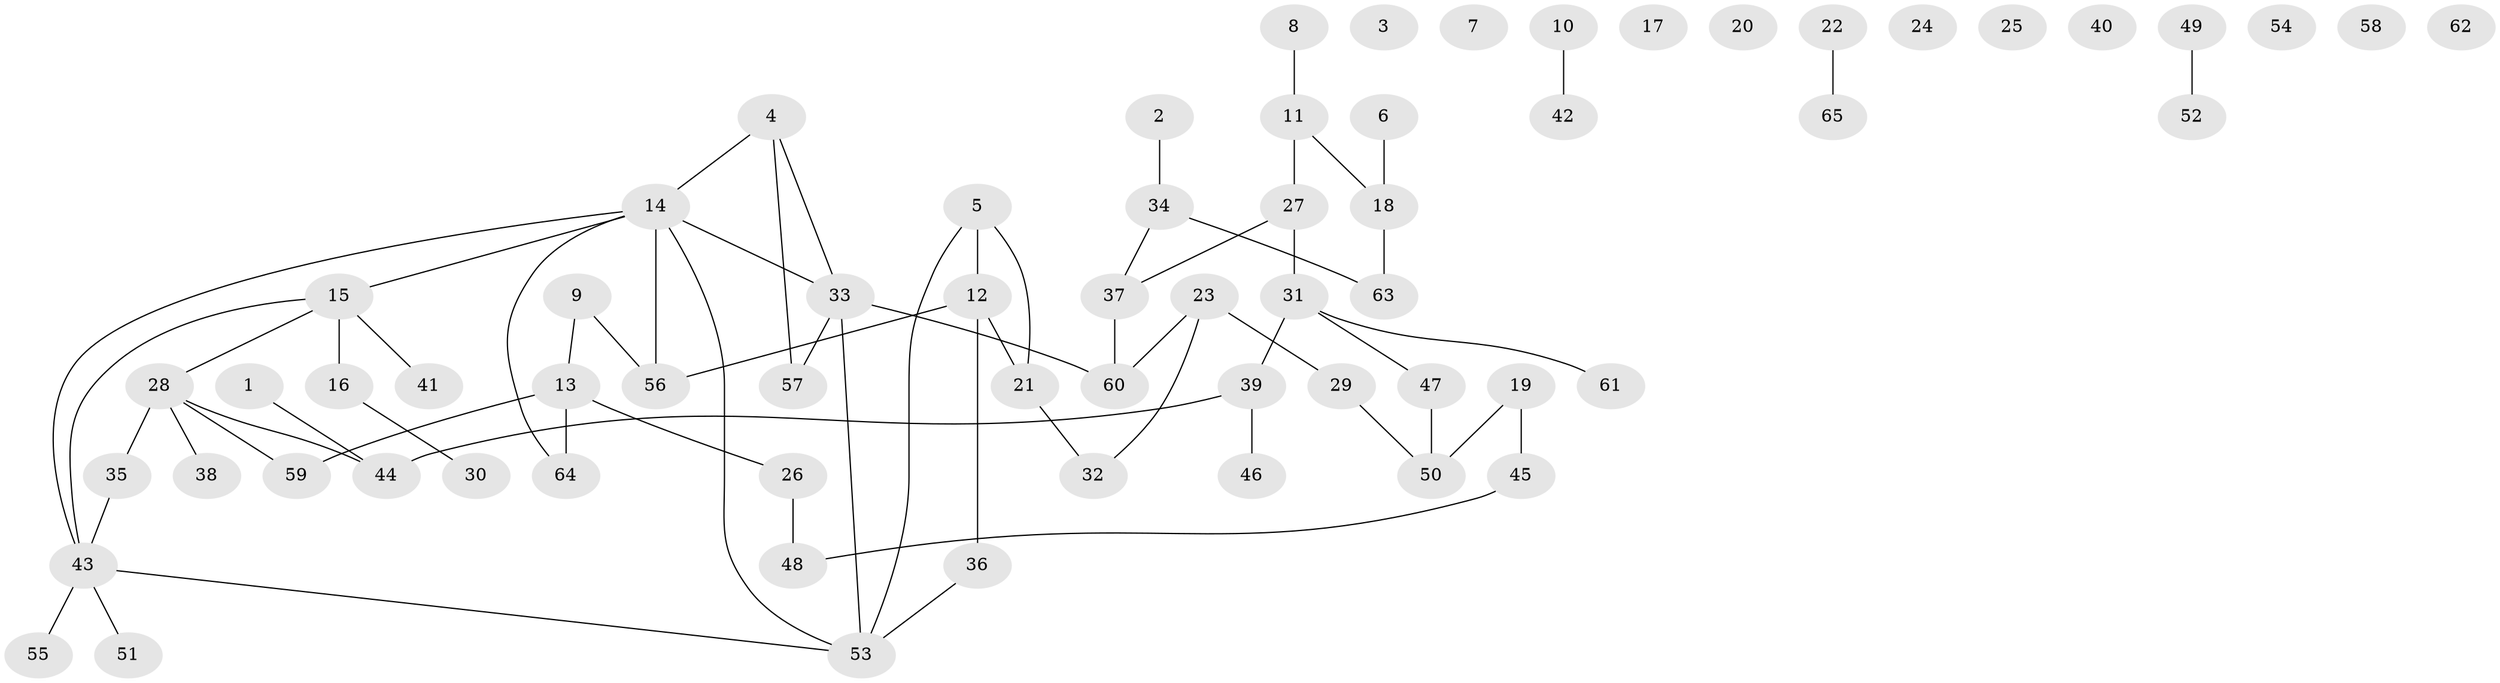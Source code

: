 // coarse degree distribution, {5: 0.125, 3: 0.375, 4: 0.125, 2: 0.125, 1: 0.25}
// Generated by graph-tools (version 1.1) at 2025/48/03/04/25 22:48:08]
// undirected, 65 vertices, 67 edges
graph export_dot {
  node [color=gray90,style=filled];
  1;
  2;
  3;
  4;
  5;
  6;
  7;
  8;
  9;
  10;
  11;
  12;
  13;
  14;
  15;
  16;
  17;
  18;
  19;
  20;
  21;
  22;
  23;
  24;
  25;
  26;
  27;
  28;
  29;
  30;
  31;
  32;
  33;
  34;
  35;
  36;
  37;
  38;
  39;
  40;
  41;
  42;
  43;
  44;
  45;
  46;
  47;
  48;
  49;
  50;
  51;
  52;
  53;
  54;
  55;
  56;
  57;
  58;
  59;
  60;
  61;
  62;
  63;
  64;
  65;
  1 -- 44;
  2 -- 34;
  4 -- 14;
  4 -- 33;
  4 -- 57;
  5 -- 12;
  5 -- 21;
  5 -- 53;
  6 -- 18;
  8 -- 11;
  9 -- 13;
  9 -- 56;
  10 -- 42;
  11 -- 18;
  11 -- 27;
  12 -- 21;
  12 -- 36;
  12 -- 56;
  13 -- 26;
  13 -- 59;
  13 -- 64;
  14 -- 15;
  14 -- 33;
  14 -- 43;
  14 -- 53;
  14 -- 56;
  14 -- 64;
  15 -- 16;
  15 -- 28;
  15 -- 41;
  15 -- 43;
  16 -- 30;
  18 -- 63;
  19 -- 45;
  19 -- 50;
  21 -- 32;
  22 -- 65;
  23 -- 29;
  23 -- 32;
  23 -- 60;
  26 -- 48;
  27 -- 31;
  27 -- 37;
  28 -- 35;
  28 -- 38;
  28 -- 44;
  28 -- 59;
  29 -- 50;
  31 -- 39;
  31 -- 47;
  31 -- 61;
  33 -- 53;
  33 -- 57;
  33 -- 60;
  34 -- 37;
  34 -- 63;
  35 -- 43;
  36 -- 53;
  37 -- 60;
  39 -- 44;
  39 -- 46;
  43 -- 51;
  43 -- 53;
  43 -- 55;
  45 -- 48;
  47 -- 50;
  49 -- 52;
}
